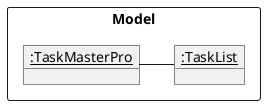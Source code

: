 @startuml
'https://plantuml.com/object-diagram

Package Model as ModelPackage <<Rectangle>>{
object "<u>:TaskMasterPro" as TaskMasterPro
object "<u>:TaskList" as TaskList

TaskMasterPro - TaskList
}

@enduml
